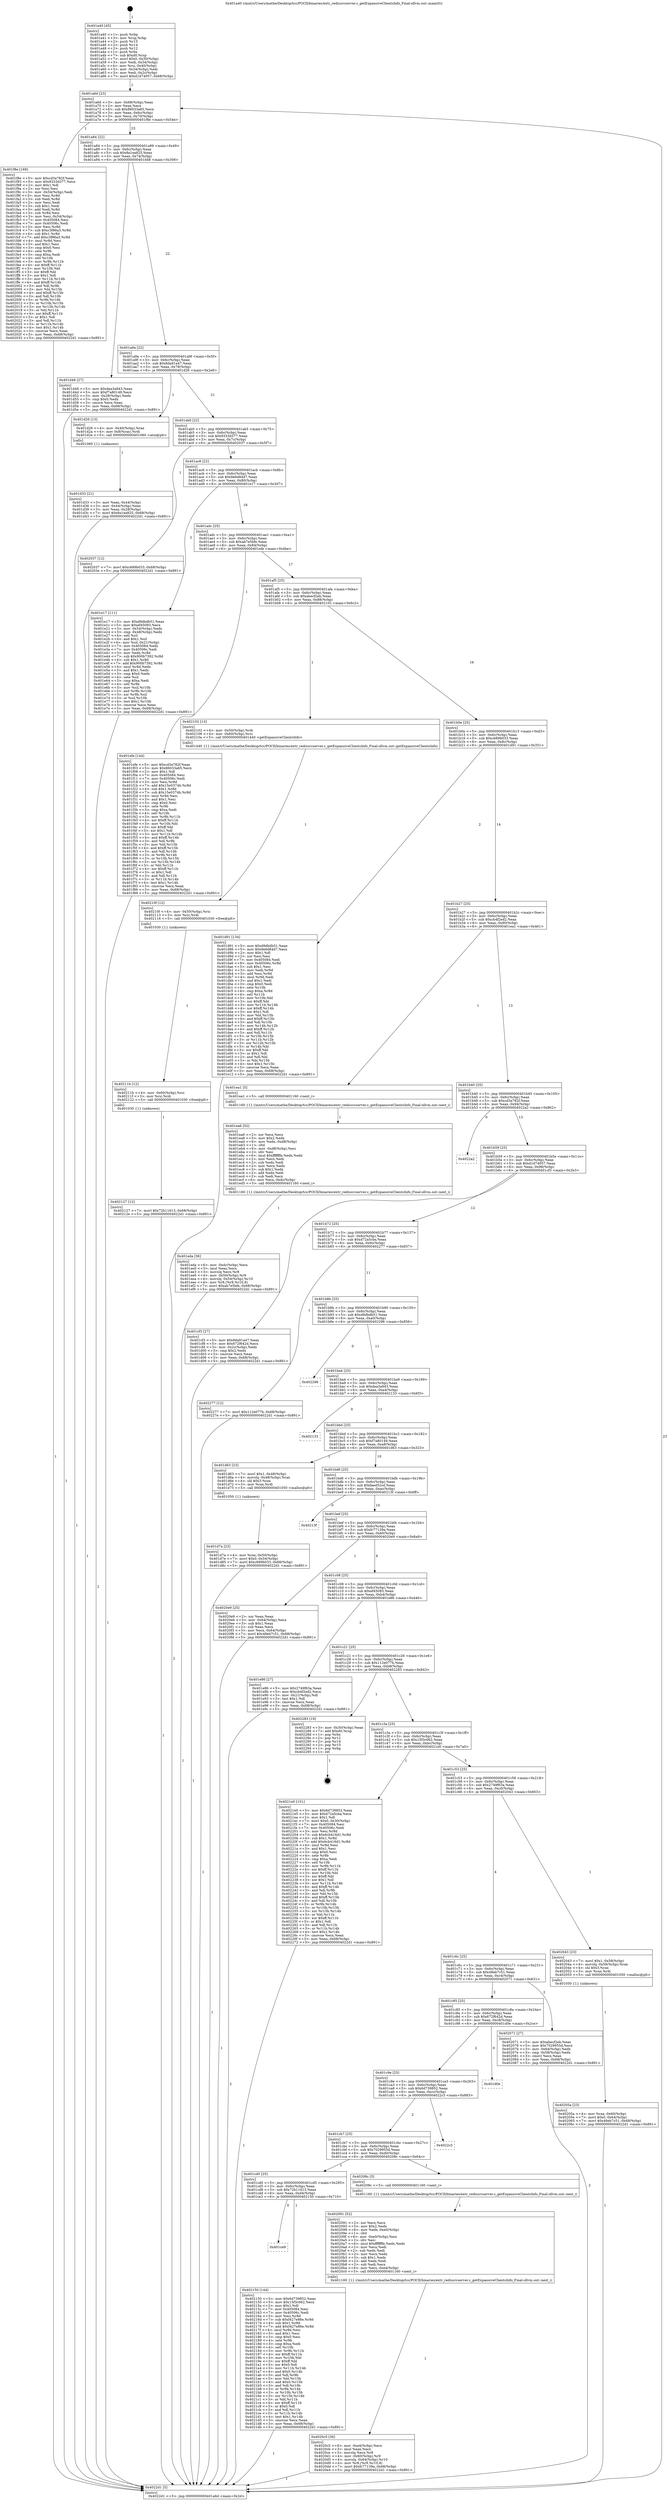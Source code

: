 digraph "0x401a40" {
  label = "0x401a40 (/mnt/c/Users/mathe/Desktop/tcc/POCII/binaries/extr_redissrcserver.c_getExpansiveClientsInfo_Final-ollvm.out::main(0))"
  labelloc = "t"
  node[shape=record]

  Entry [label="",width=0.3,height=0.3,shape=circle,fillcolor=black,style=filled]
  "0x401a6d" [label="{
     0x401a6d [23]\l
     | [instrs]\l
     &nbsp;&nbsp;0x401a6d \<+3\>: mov -0x68(%rbp),%eax\l
     &nbsp;&nbsp;0x401a70 \<+2\>: mov %eax,%ecx\l
     &nbsp;&nbsp;0x401a72 \<+6\>: sub $0x86033a65,%ecx\l
     &nbsp;&nbsp;0x401a78 \<+3\>: mov %eax,-0x6c(%rbp)\l
     &nbsp;&nbsp;0x401a7b \<+3\>: mov %ecx,-0x70(%rbp)\l
     &nbsp;&nbsp;0x401a7e \<+6\>: je 0000000000401f8e \<main+0x54e\>\l
  }"]
  "0x401f8e" [label="{
     0x401f8e [169]\l
     | [instrs]\l
     &nbsp;&nbsp;0x401f8e \<+5\>: mov $0xcd3a782f,%eax\l
     &nbsp;&nbsp;0x401f93 \<+5\>: mov $0x9333d377,%ecx\l
     &nbsp;&nbsp;0x401f98 \<+2\>: mov $0x1,%dl\l
     &nbsp;&nbsp;0x401f9a \<+2\>: xor %esi,%esi\l
     &nbsp;&nbsp;0x401f9c \<+3\>: mov -0x54(%rbp),%edi\l
     &nbsp;&nbsp;0x401f9f \<+3\>: mov %esi,%r8d\l
     &nbsp;&nbsp;0x401fa2 \<+3\>: sub %edi,%r8d\l
     &nbsp;&nbsp;0x401fa5 \<+2\>: mov %esi,%edi\l
     &nbsp;&nbsp;0x401fa7 \<+3\>: sub $0x1,%edi\l
     &nbsp;&nbsp;0x401faa \<+3\>: add %edi,%r8d\l
     &nbsp;&nbsp;0x401fad \<+3\>: sub %r8d,%esi\l
     &nbsp;&nbsp;0x401fb0 \<+3\>: mov %esi,-0x54(%rbp)\l
     &nbsp;&nbsp;0x401fb3 \<+7\>: mov 0x405084,%esi\l
     &nbsp;&nbsp;0x401fba \<+7\>: mov 0x40506c,%edi\l
     &nbsp;&nbsp;0x401fc1 \<+3\>: mov %esi,%r8d\l
     &nbsp;&nbsp;0x401fc4 \<+7\>: sub $0xc3f86a3,%r8d\l
     &nbsp;&nbsp;0x401fcb \<+4\>: sub $0x1,%r8d\l
     &nbsp;&nbsp;0x401fcf \<+7\>: add $0xc3f86a3,%r8d\l
     &nbsp;&nbsp;0x401fd6 \<+4\>: imul %r8d,%esi\l
     &nbsp;&nbsp;0x401fda \<+3\>: and $0x1,%esi\l
     &nbsp;&nbsp;0x401fdd \<+3\>: cmp $0x0,%esi\l
     &nbsp;&nbsp;0x401fe0 \<+4\>: sete %r9b\l
     &nbsp;&nbsp;0x401fe4 \<+3\>: cmp $0xa,%edi\l
     &nbsp;&nbsp;0x401fe7 \<+4\>: setl %r10b\l
     &nbsp;&nbsp;0x401feb \<+3\>: mov %r9b,%r11b\l
     &nbsp;&nbsp;0x401fee \<+4\>: xor $0xff,%r11b\l
     &nbsp;&nbsp;0x401ff2 \<+3\>: mov %r10b,%bl\l
     &nbsp;&nbsp;0x401ff5 \<+3\>: xor $0xff,%bl\l
     &nbsp;&nbsp;0x401ff8 \<+3\>: xor $0x1,%dl\l
     &nbsp;&nbsp;0x401ffb \<+3\>: mov %r11b,%r14b\l
     &nbsp;&nbsp;0x401ffe \<+4\>: and $0xff,%r14b\l
     &nbsp;&nbsp;0x402002 \<+3\>: and %dl,%r9b\l
     &nbsp;&nbsp;0x402005 \<+3\>: mov %bl,%r15b\l
     &nbsp;&nbsp;0x402008 \<+4\>: and $0xff,%r15b\l
     &nbsp;&nbsp;0x40200c \<+3\>: and %dl,%r10b\l
     &nbsp;&nbsp;0x40200f \<+3\>: or %r9b,%r14b\l
     &nbsp;&nbsp;0x402012 \<+3\>: or %r10b,%r15b\l
     &nbsp;&nbsp;0x402015 \<+3\>: xor %r15b,%r14b\l
     &nbsp;&nbsp;0x402018 \<+3\>: or %bl,%r11b\l
     &nbsp;&nbsp;0x40201b \<+4\>: xor $0xff,%r11b\l
     &nbsp;&nbsp;0x40201f \<+3\>: or $0x1,%dl\l
     &nbsp;&nbsp;0x402022 \<+3\>: and %dl,%r11b\l
     &nbsp;&nbsp;0x402025 \<+3\>: or %r11b,%r14b\l
     &nbsp;&nbsp;0x402028 \<+4\>: test $0x1,%r14b\l
     &nbsp;&nbsp;0x40202c \<+3\>: cmovne %ecx,%eax\l
     &nbsp;&nbsp;0x40202f \<+3\>: mov %eax,-0x68(%rbp)\l
     &nbsp;&nbsp;0x402032 \<+5\>: jmp 00000000004022d1 \<main+0x891\>\l
  }"]
  "0x401a84" [label="{
     0x401a84 [22]\l
     | [instrs]\l
     &nbsp;&nbsp;0x401a84 \<+5\>: jmp 0000000000401a89 \<main+0x49\>\l
     &nbsp;&nbsp;0x401a89 \<+3\>: mov -0x6c(%rbp),%eax\l
     &nbsp;&nbsp;0x401a8c \<+5\>: sub $0x8a1ea825,%eax\l
     &nbsp;&nbsp;0x401a91 \<+3\>: mov %eax,-0x74(%rbp)\l
     &nbsp;&nbsp;0x401a94 \<+6\>: je 0000000000401d48 \<main+0x308\>\l
  }"]
  Exit [label="",width=0.3,height=0.3,shape=circle,fillcolor=black,style=filled,peripheries=2]
  "0x401d48" [label="{
     0x401d48 [27]\l
     | [instrs]\l
     &nbsp;&nbsp;0x401d48 \<+5\>: mov $0xdea3a943,%eax\l
     &nbsp;&nbsp;0x401d4d \<+5\>: mov $0xf7a80149,%ecx\l
     &nbsp;&nbsp;0x401d52 \<+3\>: mov -0x28(%rbp),%edx\l
     &nbsp;&nbsp;0x401d55 \<+3\>: cmp $0x0,%edx\l
     &nbsp;&nbsp;0x401d58 \<+3\>: cmove %ecx,%eax\l
     &nbsp;&nbsp;0x401d5b \<+3\>: mov %eax,-0x68(%rbp)\l
     &nbsp;&nbsp;0x401d5e \<+5\>: jmp 00000000004022d1 \<main+0x891\>\l
  }"]
  "0x401a9a" [label="{
     0x401a9a [22]\l
     | [instrs]\l
     &nbsp;&nbsp;0x401a9a \<+5\>: jmp 0000000000401a9f \<main+0x5f\>\l
     &nbsp;&nbsp;0x401a9f \<+3\>: mov -0x6c(%rbp),%eax\l
     &nbsp;&nbsp;0x401aa2 \<+5\>: sub $0x8da91a47,%eax\l
     &nbsp;&nbsp;0x401aa7 \<+3\>: mov %eax,-0x78(%rbp)\l
     &nbsp;&nbsp;0x401aaa \<+6\>: je 0000000000401d26 \<main+0x2e6\>\l
  }"]
  "0x401ce9" [label="{
     0x401ce9\l
  }", style=dashed]
  "0x401d26" [label="{
     0x401d26 [13]\l
     | [instrs]\l
     &nbsp;&nbsp;0x401d26 \<+4\>: mov -0x40(%rbp),%rax\l
     &nbsp;&nbsp;0x401d2a \<+4\>: mov 0x8(%rax),%rdi\l
     &nbsp;&nbsp;0x401d2e \<+5\>: call 0000000000401060 \<atoi@plt\>\l
     | [calls]\l
     &nbsp;&nbsp;0x401060 \{1\} (unknown)\l
  }"]
  "0x401ab0" [label="{
     0x401ab0 [22]\l
     | [instrs]\l
     &nbsp;&nbsp;0x401ab0 \<+5\>: jmp 0000000000401ab5 \<main+0x75\>\l
     &nbsp;&nbsp;0x401ab5 \<+3\>: mov -0x6c(%rbp),%eax\l
     &nbsp;&nbsp;0x401ab8 \<+5\>: sub $0x9333d377,%eax\l
     &nbsp;&nbsp;0x401abd \<+3\>: mov %eax,-0x7c(%rbp)\l
     &nbsp;&nbsp;0x401ac0 \<+6\>: je 0000000000402037 \<main+0x5f7\>\l
  }"]
  "0x402150" [label="{
     0x402150 [144]\l
     | [instrs]\l
     &nbsp;&nbsp;0x402150 \<+5\>: mov $0x6d739852,%eax\l
     &nbsp;&nbsp;0x402155 \<+5\>: mov $0x15f3c062,%ecx\l
     &nbsp;&nbsp;0x40215a \<+2\>: mov $0x1,%dl\l
     &nbsp;&nbsp;0x40215c \<+7\>: mov 0x405084,%esi\l
     &nbsp;&nbsp;0x402163 \<+7\>: mov 0x40506c,%edi\l
     &nbsp;&nbsp;0x40216a \<+3\>: mov %esi,%r8d\l
     &nbsp;&nbsp;0x40216d \<+7\>: sub $0xf427e86e,%r8d\l
     &nbsp;&nbsp;0x402174 \<+4\>: sub $0x1,%r8d\l
     &nbsp;&nbsp;0x402178 \<+7\>: add $0xf427e86e,%r8d\l
     &nbsp;&nbsp;0x40217f \<+4\>: imul %r8d,%esi\l
     &nbsp;&nbsp;0x402183 \<+3\>: and $0x1,%esi\l
     &nbsp;&nbsp;0x402186 \<+3\>: cmp $0x0,%esi\l
     &nbsp;&nbsp;0x402189 \<+4\>: sete %r9b\l
     &nbsp;&nbsp;0x40218d \<+3\>: cmp $0xa,%edi\l
     &nbsp;&nbsp;0x402190 \<+4\>: setl %r10b\l
     &nbsp;&nbsp;0x402194 \<+3\>: mov %r9b,%r11b\l
     &nbsp;&nbsp;0x402197 \<+4\>: xor $0xff,%r11b\l
     &nbsp;&nbsp;0x40219b \<+3\>: mov %r10b,%bl\l
     &nbsp;&nbsp;0x40219e \<+3\>: xor $0xff,%bl\l
     &nbsp;&nbsp;0x4021a1 \<+3\>: xor $0x0,%dl\l
     &nbsp;&nbsp;0x4021a4 \<+3\>: mov %r11b,%r14b\l
     &nbsp;&nbsp;0x4021a7 \<+4\>: and $0x0,%r14b\l
     &nbsp;&nbsp;0x4021ab \<+3\>: and %dl,%r9b\l
     &nbsp;&nbsp;0x4021ae \<+3\>: mov %bl,%r15b\l
     &nbsp;&nbsp;0x4021b1 \<+4\>: and $0x0,%r15b\l
     &nbsp;&nbsp;0x4021b5 \<+3\>: and %dl,%r10b\l
     &nbsp;&nbsp;0x4021b8 \<+3\>: or %r9b,%r14b\l
     &nbsp;&nbsp;0x4021bb \<+3\>: or %r10b,%r15b\l
     &nbsp;&nbsp;0x4021be \<+3\>: xor %r15b,%r14b\l
     &nbsp;&nbsp;0x4021c1 \<+3\>: or %bl,%r11b\l
     &nbsp;&nbsp;0x4021c4 \<+4\>: xor $0xff,%r11b\l
     &nbsp;&nbsp;0x4021c8 \<+3\>: or $0x0,%dl\l
     &nbsp;&nbsp;0x4021cb \<+3\>: and %dl,%r11b\l
     &nbsp;&nbsp;0x4021ce \<+3\>: or %r11b,%r14b\l
     &nbsp;&nbsp;0x4021d1 \<+4\>: test $0x1,%r14b\l
     &nbsp;&nbsp;0x4021d5 \<+3\>: cmovne %ecx,%eax\l
     &nbsp;&nbsp;0x4021d8 \<+3\>: mov %eax,-0x68(%rbp)\l
     &nbsp;&nbsp;0x4021db \<+5\>: jmp 00000000004022d1 \<main+0x891\>\l
  }"]
  "0x402037" [label="{
     0x402037 [12]\l
     | [instrs]\l
     &nbsp;&nbsp;0x402037 \<+7\>: movl $0xc689b033,-0x68(%rbp)\l
     &nbsp;&nbsp;0x40203e \<+5\>: jmp 00000000004022d1 \<main+0x891\>\l
  }"]
  "0x401ac6" [label="{
     0x401ac6 [22]\l
     | [instrs]\l
     &nbsp;&nbsp;0x401ac6 \<+5\>: jmp 0000000000401acb \<main+0x8b\>\l
     &nbsp;&nbsp;0x401acb \<+3\>: mov -0x6c(%rbp),%eax\l
     &nbsp;&nbsp;0x401ace \<+5\>: sub $0x9e6d84d7,%eax\l
     &nbsp;&nbsp;0x401ad3 \<+3\>: mov %eax,-0x80(%rbp)\l
     &nbsp;&nbsp;0x401ad6 \<+6\>: je 0000000000401e17 \<main+0x3d7\>\l
  }"]
  "0x402127" [label="{
     0x402127 [12]\l
     | [instrs]\l
     &nbsp;&nbsp;0x402127 \<+7\>: movl $0x72b11613,-0x68(%rbp)\l
     &nbsp;&nbsp;0x40212e \<+5\>: jmp 00000000004022d1 \<main+0x891\>\l
  }"]
  "0x401e17" [label="{
     0x401e17 [111]\l
     | [instrs]\l
     &nbsp;&nbsp;0x401e17 \<+5\>: mov $0xd9dbdb51,%eax\l
     &nbsp;&nbsp;0x401e1c \<+5\>: mov $0xef45093,%ecx\l
     &nbsp;&nbsp;0x401e21 \<+3\>: mov -0x54(%rbp),%edx\l
     &nbsp;&nbsp;0x401e24 \<+3\>: cmp -0x48(%rbp),%edx\l
     &nbsp;&nbsp;0x401e27 \<+4\>: setl %sil\l
     &nbsp;&nbsp;0x401e2b \<+4\>: and $0x1,%sil\l
     &nbsp;&nbsp;0x401e2f \<+4\>: mov %sil,-0x21(%rbp)\l
     &nbsp;&nbsp;0x401e33 \<+7\>: mov 0x405084,%edx\l
     &nbsp;&nbsp;0x401e3a \<+7\>: mov 0x40506c,%edi\l
     &nbsp;&nbsp;0x401e41 \<+3\>: mov %edx,%r8d\l
     &nbsp;&nbsp;0x401e44 \<+7\>: sub $0x900b7392,%r8d\l
     &nbsp;&nbsp;0x401e4b \<+4\>: sub $0x1,%r8d\l
     &nbsp;&nbsp;0x401e4f \<+7\>: add $0x900b7392,%r8d\l
     &nbsp;&nbsp;0x401e56 \<+4\>: imul %r8d,%edx\l
     &nbsp;&nbsp;0x401e5a \<+3\>: and $0x1,%edx\l
     &nbsp;&nbsp;0x401e5d \<+3\>: cmp $0x0,%edx\l
     &nbsp;&nbsp;0x401e60 \<+4\>: sete %sil\l
     &nbsp;&nbsp;0x401e64 \<+3\>: cmp $0xa,%edi\l
     &nbsp;&nbsp;0x401e67 \<+4\>: setl %r9b\l
     &nbsp;&nbsp;0x401e6b \<+3\>: mov %sil,%r10b\l
     &nbsp;&nbsp;0x401e6e \<+3\>: and %r9b,%r10b\l
     &nbsp;&nbsp;0x401e71 \<+3\>: xor %r9b,%sil\l
     &nbsp;&nbsp;0x401e74 \<+3\>: or %sil,%r10b\l
     &nbsp;&nbsp;0x401e77 \<+4\>: test $0x1,%r10b\l
     &nbsp;&nbsp;0x401e7b \<+3\>: cmovne %ecx,%eax\l
     &nbsp;&nbsp;0x401e7e \<+3\>: mov %eax,-0x68(%rbp)\l
     &nbsp;&nbsp;0x401e81 \<+5\>: jmp 00000000004022d1 \<main+0x891\>\l
  }"]
  "0x401adc" [label="{
     0x401adc [25]\l
     | [instrs]\l
     &nbsp;&nbsp;0x401adc \<+5\>: jmp 0000000000401ae1 \<main+0xa1\>\l
     &nbsp;&nbsp;0x401ae1 \<+3\>: mov -0x6c(%rbp),%eax\l
     &nbsp;&nbsp;0x401ae4 \<+5\>: sub $0xab7e5bfe,%eax\l
     &nbsp;&nbsp;0x401ae9 \<+6\>: mov %eax,-0x84(%rbp)\l
     &nbsp;&nbsp;0x401aef \<+6\>: je 0000000000401efe \<main+0x4be\>\l
  }"]
  "0x40211b" [label="{
     0x40211b [12]\l
     | [instrs]\l
     &nbsp;&nbsp;0x40211b \<+4\>: mov -0x60(%rbp),%rsi\l
     &nbsp;&nbsp;0x40211f \<+3\>: mov %rsi,%rdi\l
     &nbsp;&nbsp;0x402122 \<+5\>: call 0000000000401030 \<free@plt\>\l
     | [calls]\l
     &nbsp;&nbsp;0x401030 \{1\} (unknown)\l
  }"]
  "0x401efe" [label="{
     0x401efe [144]\l
     | [instrs]\l
     &nbsp;&nbsp;0x401efe \<+5\>: mov $0xcd3a782f,%eax\l
     &nbsp;&nbsp;0x401f03 \<+5\>: mov $0x86033a65,%ecx\l
     &nbsp;&nbsp;0x401f08 \<+2\>: mov $0x1,%dl\l
     &nbsp;&nbsp;0x401f0a \<+7\>: mov 0x405084,%esi\l
     &nbsp;&nbsp;0x401f11 \<+7\>: mov 0x40506c,%edi\l
     &nbsp;&nbsp;0x401f18 \<+3\>: mov %esi,%r8d\l
     &nbsp;&nbsp;0x401f1b \<+7\>: add $0x15e0374b,%r8d\l
     &nbsp;&nbsp;0x401f22 \<+4\>: sub $0x1,%r8d\l
     &nbsp;&nbsp;0x401f26 \<+7\>: sub $0x15e0374b,%r8d\l
     &nbsp;&nbsp;0x401f2d \<+4\>: imul %r8d,%esi\l
     &nbsp;&nbsp;0x401f31 \<+3\>: and $0x1,%esi\l
     &nbsp;&nbsp;0x401f34 \<+3\>: cmp $0x0,%esi\l
     &nbsp;&nbsp;0x401f37 \<+4\>: sete %r9b\l
     &nbsp;&nbsp;0x401f3b \<+3\>: cmp $0xa,%edi\l
     &nbsp;&nbsp;0x401f3e \<+4\>: setl %r10b\l
     &nbsp;&nbsp;0x401f42 \<+3\>: mov %r9b,%r11b\l
     &nbsp;&nbsp;0x401f45 \<+4\>: xor $0xff,%r11b\l
     &nbsp;&nbsp;0x401f49 \<+3\>: mov %r10b,%bl\l
     &nbsp;&nbsp;0x401f4c \<+3\>: xor $0xff,%bl\l
     &nbsp;&nbsp;0x401f4f \<+3\>: xor $0x1,%dl\l
     &nbsp;&nbsp;0x401f52 \<+3\>: mov %r11b,%r14b\l
     &nbsp;&nbsp;0x401f55 \<+4\>: and $0xff,%r14b\l
     &nbsp;&nbsp;0x401f59 \<+3\>: and %dl,%r9b\l
     &nbsp;&nbsp;0x401f5c \<+3\>: mov %bl,%r15b\l
     &nbsp;&nbsp;0x401f5f \<+4\>: and $0xff,%r15b\l
     &nbsp;&nbsp;0x401f63 \<+3\>: and %dl,%r10b\l
     &nbsp;&nbsp;0x401f66 \<+3\>: or %r9b,%r14b\l
     &nbsp;&nbsp;0x401f69 \<+3\>: or %r10b,%r15b\l
     &nbsp;&nbsp;0x401f6c \<+3\>: xor %r15b,%r14b\l
     &nbsp;&nbsp;0x401f6f \<+3\>: or %bl,%r11b\l
     &nbsp;&nbsp;0x401f72 \<+4\>: xor $0xff,%r11b\l
     &nbsp;&nbsp;0x401f76 \<+3\>: or $0x1,%dl\l
     &nbsp;&nbsp;0x401f79 \<+3\>: and %dl,%r11b\l
     &nbsp;&nbsp;0x401f7c \<+3\>: or %r11b,%r14b\l
     &nbsp;&nbsp;0x401f7f \<+4\>: test $0x1,%r14b\l
     &nbsp;&nbsp;0x401f83 \<+3\>: cmovne %ecx,%eax\l
     &nbsp;&nbsp;0x401f86 \<+3\>: mov %eax,-0x68(%rbp)\l
     &nbsp;&nbsp;0x401f89 \<+5\>: jmp 00000000004022d1 \<main+0x891\>\l
  }"]
  "0x401af5" [label="{
     0x401af5 [25]\l
     | [instrs]\l
     &nbsp;&nbsp;0x401af5 \<+5\>: jmp 0000000000401afa \<main+0xba\>\l
     &nbsp;&nbsp;0x401afa \<+3\>: mov -0x6c(%rbp),%eax\l
     &nbsp;&nbsp;0x401afd \<+5\>: sub $0xabecf2eb,%eax\l
     &nbsp;&nbsp;0x401b02 \<+6\>: mov %eax,-0x88(%rbp)\l
     &nbsp;&nbsp;0x401b08 \<+6\>: je 0000000000402102 \<main+0x6c2\>\l
  }"]
  "0x40210f" [label="{
     0x40210f [12]\l
     | [instrs]\l
     &nbsp;&nbsp;0x40210f \<+4\>: mov -0x50(%rbp),%rsi\l
     &nbsp;&nbsp;0x402113 \<+3\>: mov %rsi,%rdi\l
     &nbsp;&nbsp;0x402116 \<+5\>: call 0000000000401030 \<free@plt\>\l
     | [calls]\l
     &nbsp;&nbsp;0x401030 \{1\} (unknown)\l
  }"]
  "0x402102" [label="{
     0x402102 [13]\l
     | [instrs]\l
     &nbsp;&nbsp;0x402102 \<+4\>: mov -0x50(%rbp),%rdi\l
     &nbsp;&nbsp;0x402106 \<+4\>: mov -0x60(%rbp),%rsi\l
     &nbsp;&nbsp;0x40210a \<+5\>: call 0000000000401440 \<getExpansiveClientsInfo\>\l
     | [calls]\l
     &nbsp;&nbsp;0x401440 \{1\} (/mnt/c/Users/mathe/Desktop/tcc/POCII/binaries/extr_redissrcserver.c_getExpansiveClientsInfo_Final-ollvm.out::getExpansiveClientsInfo)\l
  }"]
  "0x401b0e" [label="{
     0x401b0e [25]\l
     | [instrs]\l
     &nbsp;&nbsp;0x401b0e \<+5\>: jmp 0000000000401b13 \<main+0xd3\>\l
     &nbsp;&nbsp;0x401b13 \<+3\>: mov -0x6c(%rbp),%eax\l
     &nbsp;&nbsp;0x401b16 \<+5\>: sub $0xc689b033,%eax\l
     &nbsp;&nbsp;0x401b1b \<+6\>: mov %eax,-0x8c(%rbp)\l
     &nbsp;&nbsp;0x401b21 \<+6\>: je 0000000000401d91 \<main+0x351\>\l
  }"]
  "0x4020c5" [label="{
     0x4020c5 [36]\l
     | [instrs]\l
     &nbsp;&nbsp;0x4020c5 \<+6\>: mov -0xe4(%rbp),%ecx\l
     &nbsp;&nbsp;0x4020cb \<+3\>: imul %eax,%ecx\l
     &nbsp;&nbsp;0x4020ce \<+3\>: movslq %ecx,%r8\l
     &nbsp;&nbsp;0x4020d1 \<+4\>: mov -0x60(%rbp),%r9\l
     &nbsp;&nbsp;0x4020d5 \<+4\>: movslq -0x64(%rbp),%r10\l
     &nbsp;&nbsp;0x4020d9 \<+4\>: mov %r8,(%r9,%r10,8)\l
     &nbsp;&nbsp;0x4020dd \<+7\>: movl $0xfc77139a,-0x68(%rbp)\l
     &nbsp;&nbsp;0x4020e4 \<+5\>: jmp 00000000004022d1 \<main+0x891\>\l
  }"]
  "0x401d91" [label="{
     0x401d91 [134]\l
     | [instrs]\l
     &nbsp;&nbsp;0x401d91 \<+5\>: mov $0xd9dbdb51,%eax\l
     &nbsp;&nbsp;0x401d96 \<+5\>: mov $0x9e6d84d7,%ecx\l
     &nbsp;&nbsp;0x401d9b \<+2\>: mov $0x1,%dl\l
     &nbsp;&nbsp;0x401d9d \<+2\>: xor %esi,%esi\l
     &nbsp;&nbsp;0x401d9f \<+7\>: mov 0x405084,%edi\l
     &nbsp;&nbsp;0x401da6 \<+8\>: mov 0x40506c,%r8d\l
     &nbsp;&nbsp;0x401dae \<+3\>: sub $0x1,%esi\l
     &nbsp;&nbsp;0x401db1 \<+3\>: mov %edi,%r9d\l
     &nbsp;&nbsp;0x401db4 \<+3\>: add %esi,%r9d\l
     &nbsp;&nbsp;0x401db7 \<+4\>: imul %r9d,%edi\l
     &nbsp;&nbsp;0x401dbb \<+3\>: and $0x1,%edi\l
     &nbsp;&nbsp;0x401dbe \<+3\>: cmp $0x0,%edi\l
     &nbsp;&nbsp;0x401dc1 \<+4\>: sete %r10b\l
     &nbsp;&nbsp;0x401dc5 \<+4\>: cmp $0xa,%r8d\l
     &nbsp;&nbsp;0x401dc9 \<+4\>: setl %r11b\l
     &nbsp;&nbsp;0x401dcd \<+3\>: mov %r10b,%bl\l
     &nbsp;&nbsp;0x401dd0 \<+3\>: xor $0xff,%bl\l
     &nbsp;&nbsp;0x401dd3 \<+3\>: mov %r11b,%r14b\l
     &nbsp;&nbsp;0x401dd6 \<+4\>: xor $0xff,%r14b\l
     &nbsp;&nbsp;0x401dda \<+3\>: xor $0x1,%dl\l
     &nbsp;&nbsp;0x401ddd \<+3\>: mov %bl,%r15b\l
     &nbsp;&nbsp;0x401de0 \<+4\>: and $0xff,%r15b\l
     &nbsp;&nbsp;0x401de4 \<+3\>: and %dl,%r10b\l
     &nbsp;&nbsp;0x401de7 \<+3\>: mov %r14b,%r12b\l
     &nbsp;&nbsp;0x401dea \<+4\>: and $0xff,%r12b\l
     &nbsp;&nbsp;0x401dee \<+3\>: and %dl,%r11b\l
     &nbsp;&nbsp;0x401df1 \<+3\>: or %r10b,%r15b\l
     &nbsp;&nbsp;0x401df4 \<+3\>: or %r11b,%r12b\l
     &nbsp;&nbsp;0x401df7 \<+3\>: xor %r12b,%r15b\l
     &nbsp;&nbsp;0x401dfa \<+3\>: or %r14b,%bl\l
     &nbsp;&nbsp;0x401dfd \<+3\>: xor $0xff,%bl\l
     &nbsp;&nbsp;0x401e00 \<+3\>: or $0x1,%dl\l
     &nbsp;&nbsp;0x401e03 \<+2\>: and %dl,%bl\l
     &nbsp;&nbsp;0x401e05 \<+3\>: or %bl,%r15b\l
     &nbsp;&nbsp;0x401e08 \<+4\>: test $0x1,%r15b\l
     &nbsp;&nbsp;0x401e0c \<+3\>: cmovne %ecx,%eax\l
     &nbsp;&nbsp;0x401e0f \<+3\>: mov %eax,-0x68(%rbp)\l
     &nbsp;&nbsp;0x401e12 \<+5\>: jmp 00000000004022d1 \<main+0x891\>\l
  }"]
  "0x401b27" [label="{
     0x401b27 [25]\l
     | [instrs]\l
     &nbsp;&nbsp;0x401b27 \<+5\>: jmp 0000000000401b2c \<main+0xec\>\l
     &nbsp;&nbsp;0x401b2c \<+3\>: mov -0x6c(%rbp),%eax\l
     &nbsp;&nbsp;0x401b2f \<+5\>: sub $0xcb4f2ed2,%eax\l
     &nbsp;&nbsp;0x401b34 \<+6\>: mov %eax,-0x90(%rbp)\l
     &nbsp;&nbsp;0x401b3a \<+6\>: je 0000000000401ea1 \<main+0x461\>\l
  }"]
  "0x402091" [label="{
     0x402091 [52]\l
     | [instrs]\l
     &nbsp;&nbsp;0x402091 \<+2\>: xor %ecx,%ecx\l
     &nbsp;&nbsp;0x402093 \<+5\>: mov $0x2,%edx\l
     &nbsp;&nbsp;0x402098 \<+6\>: mov %edx,-0xe0(%rbp)\l
     &nbsp;&nbsp;0x40209e \<+1\>: cltd\l
     &nbsp;&nbsp;0x40209f \<+6\>: mov -0xe0(%rbp),%esi\l
     &nbsp;&nbsp;0x4020a5 \<+2\>: idiv %esi\l
     &nbsp;&nbsp;0x4020a7 \<+6\>: imul $0xfffffffe,%edx,%edx\l
     &nbsp;&nbsp;0x4020ad \<+2\>: mov %ecx,%edi\l
     &nbsp;&nbsp;0x4020af \<+2\>: sub %edx,%edi\l
     &nbsp;&nbsp;0x4020b1 \<+2\>: mov %ecx,%edx\l
     &nbsp;&nbsp;0x4020b3 \<+3\>: sub $0x1,%edx\l
     &nbsp;&nbsp;0x4020b6 \<+2\>: add %edx,%edi\l
     &nbsp;&nbsp;0x4020b8 \<+2\>: sub %edi,%ecx\l
     &nbsp;&nbsp;0x4020ba \<+6\>: mov %ecx,-0xe4(%rbp)\l
     &nbsp;&nbsp;0x4020c0 \<+5\>: call 0000000000401160 \<next_i\>\l
     | [calls]\l
     &nbsp;&nbsp;0x401160 \{1\} (/mnt/c/Users/mathe/Desktop/tcc/POCII/binaries/extr_redissrcserver.c_getExpansiveClientsInfo_Final-ollvm.out::next_i)\l
  }"]
  "0x401ea1" [label="{
     0x401ea1 [5]\l
     | [instrs]\l
     &nbsp;&nbsp;0x401ea1 \<+5\>: call 0000000000401160 \<next_i\>\l
     | [calls]\l
     &nbsp;&nbsp;0x401160 \{1\} (/mnt/c/Users/mathe/Desktop/tcc/POCII/binaries/extr_redissrcserver.c_getExpansiveClientsInfo_Final-ollvm.out::next_i)\l
  }"]
  "0x401b40" [label="{
     0x401b40 [25]\l
     | [instrs]\l
     &nbsp;&nbsp;0x401b40 \<+5\>: jmp 0000000000401b45 \<main+0x105\>\l
     &nbsp;&nbsp;0x401b45 \<+3\>: mov -0x6c(%rbp),%eax\l
     &nbsp;&nbsp;0x401b48 \<+5\>: sub $0xcd3a782f,%eax\l
     &nbsp;&nbsp;0x401b4d \<+6\>: mov %eax,-0x94(%rbp)\l
     &nbsp;&nbsp;0x401b53 \<+6\>: je 00000000004022a2 \<main+0x862\>\l
  }"]
  "0x401cd0" [label="{
     0x401cd0 [25]\l
     | [instrs]\l
     &nbsp;&nbsp;0x401cd0 \<+5\>: jmp 0000000000401cd5 \<main+0x295\>\l
     &nbsp;&nbsp;0x401cd5 \<+3\>: mov -0x6c(%rbp),%eax\l
     &nbsp;&nbsp;0x401cd8 \<+5\>: sub $0x72b11613,%eax\l
     &nbsp;&nbsp;0x401cdd \<+6\>: mov %eax,-0xd4(%rbp)\l
     &nbsp;&nbsp;0x401ce3 \<+6\>: je 0000000000402150 \<main+0x710\>\l
  }"]
  "0x4022a2" [label="{
     0x4022a2\l
  }", style=dashed]
  "0x401b59" [label="{
     0x401b59 [25]\l
     | [instrs]\l
     &nbsp;&nbsp;0x401b59 \<+5\>: jmp 0000000000401b5e \<main+0x11e\>\l
     &nbsp;&nbsp;0x401b5e \<+3\>: mov -0x6c(%rbp),%eax\l
     &nbsp;&nbsp;0x401b61 \<+5\>: sub $0xd1d74057,%eax\l
     &nbsp;&nbsp;0x401b66 \<+6\>: mov %eax,-0x98(%rbp)\l
     &nbsp;&nbsp;0x401b6c \<+6\>: je 0000000000401cf3 \<main+0x2b3\>\l
  }"]
  "0x40208c" [label="{
     0x40208c [5]\l
     | [instrs]\l
     &nbsp;&nbsp;0x40208c \<+5\>: call 0000000000401160 \<next_i\>\l
     | [calls]\l
     &nbsp;&nbsp;0x401160 \{1\} (/mnt/c/Users/mathe/Desktop/tcc/POCII/binaries/extr_redissrcserver.c_getExpansiveClientsInfo_Final-ollvm.out::next_i)\l
  }"]
  "0x401cf3" [label="{
     0x401cf3 [27]\l
     | [instrs]\l
     &nbsp;&nbsp;0x401cf3 \<+5\>: mov $0x8da91a47,%eax\l
     &nbsp;&nbsp;0x401cf8 \<+5\>: mov $0x672f642d,%ecx\l
     &nbsp;&nbsp;0x401cfd \<+3\>: mov -0x2c(%rbp),%edx\l
     &nbsp;&nbsp;0x401d00 \<+3\>: cmp $0x2,%edx\l
     &nbsp;&nbsp;0x401d03 \<+3\>: cmovne %ecx,%eax\l
     &nbsp;&nbsp;0x401d06 \<+3\>: mov %eax,-0x68(%rbp)\l
     &nbsp;&nbsp;0x401d09 \<+5\>: jmp 00000000004022d1 \<main+0x891\>\l
  }"]
  "0x401b72" [label="{
     0x401b72 [25]\l
     | [instrs]\l
     &nbsp;&nbsp;0x401b72 \<+5\>: jmp 0000000000401b77 \<main+0x137\>\l
     &nbsp;&nbsp;0x401b77 \<+3\>: mov -0x6c(%rbp),%eax\l
     &nbsp;&nbsp;0x401b7a \<+5\>: sub $0xd72a5cba,%eax\l
     &nbsp;&nbsp;0x401b7f \<+6\>: mov %eax,-0x9c(%rbp)\l
     &nbsp;&nbsp;0x401b85 \<+6\>: je 0000000000402277 \<main+0x837\>\l
  }"]
  "0x4022d1" [label="{
     0x4022d1 [5]\l
     | [instrs]\l
     &nbsp;&nbsp;0x4022d1 \<+5\>: jmp 0000000000401a6d \<main+0x2d\>\l
  }"]
  "0x401a40" [label="{
     0x401a40 [45]\l
     | [instrs]\l
     &nbsp;&nbsp;0x401a40 \<+1\>: push %rbp\l
     &nbsp;&nbsp;0x401a41 \<+3\>: mov %rsp,%rbp\l
     &nbsp;&nbsp;0x401a44 \<+2\>: push %r15\l
     &nbsp;&nbsp;0x401a46 \<+2\>: push %r14\l
     &nbsp;&nbsp;0x401a48 \<+2\>: push %r12\l
     &nbsp;&nbsp;0x401a4a \<+1\>: push %rbx\l
     &nbsp;&nbsp;0x401a4b \<+7\>: sub $0xd0,%rsp\l
     &nbsp;&nbsp;0x401a52 \<+7\>: movl $0x0,-0x30(%rbp)\l
     &nbsp;&nbsp;0x401a59 \<+3\>: mov %edi,-0x34(%rbp)\l
     &nbsp;&nbsp;0x401a5c \<+4\>: mov %rsi,-0x40(%rbp)\l
     &nbsp;&nbsp;0x401a60 \<+3\>: mov -0x34(%rbp),%edi\l
     &nbsp;&nbsp;0x401a63 \<+3\>: mov %edi,-0x2c(%rbp)\l
     &nbsp;&nbsp;0x401a66 \<+7\>: movl $0xd1d74057,-0x68(%rbp)\l
  }"]
  "0x401d33" [label="{
     0x401d33 [21]\l
     | [instrs]\l
     &nbsp;&nbsp;0x401d33 \<+3\>: mov %eax,-0x44(%rbp)\l
     &nbsp;&nbsp;0x401d36 \<+3\>: mov -0x44(%rbp),%eax\l
     &nbsp;&nbsp;0x401d39 \<+3\>: mov %eax,-0x28(%rbp)\l
     &nbsp;&nbsp;0x401d3c \<+7\>: movl $0x8a1ea825,-0x68(%rbp)\l
     &nbsp;&nbsp;0x401d43 \<+5\>: jmp 00000000004022d1 \<main+0x891\>\l
  }"]
  "0x401cb7" [label="{
     0x401cb7 [25]\l
     | [instrs]\l
     &nbsp;&nbsp;0x401cb7 \<+5\>: jmp 0000000000401cbc \<main+0x27c\>\l
     &nbsp;&nbsp;0x401cbc \<+3\>: mov -0x6c(%rbp),%eax\l
     &nbsp;&nbsp;0x401cbf \<+5\>: sub $0x7029955d,%eax\l
     &nbsp;&nbsp;0x401cc4 \<+6\>: mov %eax,-0xd0(%rbp)\l
     &nbsp;&nbsp;0x401cca \<+6\>: je 000000000040208c \<main+0x64c\>\l
  }"]
  "0x402277" [label="{
     0x402277 [12]\l
     | [instrs]\l
     &nbsp;&nbsp;0x402277 \<+7\>: movl $0x112e077b,-0x68(%rbp)\l
     &nbsp;&nbsp;0x40227e \<+5\>: jmp 00000000004022d1 \<main+0x891\>\l
  }"]
  "0x401b8b" [label="{
     0x401b8b [25]\l
     | [instrs]\l
     &nbsp;&nbsp;0x401b8b \<+5\>: jmp 0000000000401b90 \<main+0x150\>\l
     &nbsp;&nbsp;0x401b90 \<+3\>: mov -0x6c(%rbp),%eax\l
     &nbsp;&nbsp;0x401b93 \<+5\>: sub $0xd9dbdb51,%eax\l
     &nbsp;&nbsp;0x401b98 \<+6\>: mov %eax,-0xa0(%rbp)\l
     &nbsp;&nbsp;0x401b9e \<+6\>: je 0000000000402296 \<main+0x856\>\l
  }"]
  "0x4022c3" [label="{
     0x4022c3\l
  }", style=dashed]
  "0x402296" [label="{
     0x402296\l
  }", style=dashed]
  "0x401ba4" [label="{
     0x401ba4 [25]\l
     | [instrs]\l
     &nbsp;&nbsp;0x401ba4 \<+5\>: jmp 0000000000401ba9 \<main+0x169\>\l
     &nbsp;&nbsp;0x401ba9 \<+3\>: mov -0x6c(%rbp),%eax\l
     &nbsp;&nbsp;0x401bac \<+5\>: sub $0xdea3a943,%eax\l
     &nbsp;&nbsp;0x401bb1 \<+6\>: mov %eax,-0xa4(%rbp)\l
     &nbsp;&nbsp;0x401bb7 \<+6\>: je 0000000000402133 \<main+0x6f3\>\l
  }"]
  "0x401c9e" [label="{
     0x401c9e [25]\l
     | [instrs]\l
     &nbsp;&nbsp;0x401c9e \<+5\>: jmp 0000000000401ca3 \<main+0x263\>\l
     &nbsp;&nbsp;0x401ca3 \<+3\>: mov -0x6c(%rbp),%eax\l
     &nbsp;&nbsp;0x401ca6 \<+5\>: sub $0x6d739852,%eax\l
     &nbsp;&nbsp;0x401cab \<+6\>: mov %eax,-0xcc(%rbp)\l
     &nbsp;&nbsp;0x401cb1 \<+6\>: je 00000000004022c3 \<main+0x883\>\l
  }"]
  "0x402133" [label="{
     0x402133\l
  }", style=dashed]
  "0x401bbd" [label="{
     0x401bbd [25]\l
     | [instrs]\l
     &nbsp;&nbsp;0x401bbd \<+5\>: jmp 0000000000401bc2 \<main+0x182\>\l
     &nbsp;&nbsp;0x401bc2 \<+3\>: mov -0x6c(%rbp),%eax\l
     &nbsp;&nbsp;0x401bc5 \<+5\>: sub $0xf7a80149,%eax\l
     &nbsp;&nbsp;0x401bca \<+6\>: mov %eax,-0xa8(%rbp)\l
     &nbsp;&nbsp;0x401bd0 \<+6\>: je 0000000000401d63 \<main+0x323\>\l
  }"]
  "0x401d0e" [label="{
     0x401d0e\l
  }", style=dashed]
  "0x401d63" [label="{
     0x401d63 [23]\l
     | [instrs]\l
     &nbsp;&nbsp;0x401d63 \<+7\>: movl $0x1,-0x48(%rbp)\l
     &nbsp;&nbsp;0x401d6a \<+4\>: movslq -0x48(%rbp),%rax\l
     &nbsp;&nbsp;0x401d6e \<+4\>: shl $0x3,%rax\l
     &nbsp;&nbsp;0x401d72 \<+3\>: mov %rax,%rdi\l
     &nbsp;&nbsp;0x401d75 \<+5\>: call 0000000000401050 \<malloc@plt\>\l
     | [calls]\l
     &nbsp;&nbsp;0x401050 \{1\} (unknown)\l
  }"]
  "0x401bd6" [label="{
     0x401bd6 [25]\l
     | [instrs]\l
     &nbsp;&nbsp;0x401bd6 \<+5\>: jmp 0000000000401bdb \<main+0x19b\>\l
     &nbsp;&nbsp;0x401bdb \<+3\>: mov -0x6c(%rbp),%eax\l
     &nbsp;&nbsp;0x401bde \<+5\>: sub $0xfaed52cd,%eax\l
     &nbsp;&nbsp;0x401be3 \<+6\>: mov %eax,-0xac(%rbp)\l
     &nbsp;&nbsp;0x401be9 \<+6\>: je 000000000040213f \<main+0x6ff\>\l
  }"]
  "0x401d7a" [label="{
     0x401d7a [23]\l
     | [instrs]\l
     &nbsp;&nbsp;0x401d7a \<+4\>: mov %rax,-0x50(%rbp)\l
     &nbsp;&nbsp;0x401d7e \<+7\>: movl $0x0,-0x54(%rbp)\l
     &nbsp;&nbsp;0x401d85 \<+7\>: movl $0xc689b033,-0x68(%rbp)\l
     &nbsp;&nbsp;0x401d8c \<+5\>: jmp 00000000004022d1 \<main+0x891\>\l
  }"]
  "0x401c85" [label="{
     0x401c85 [25]\l
     | [instrs]\l
     &nbsp;&nbsp;0x401c85 \<+5\>: jmp 0000000000401c8a \<main+0x24a\>\l
     &nbsp;&nbsp;0x401c8a \<+3\>: mov -0x6c(%rbp),%eax\l
     &nbsp;&nbsp;0x401c8d \<+5\>: sub $0x672f642d,%eax\l
     &nbsp;&nbsp;0x401c92 \<+6\>: mov %eax,-0xc8(%rbp)\l
     &nbsp;&nbsp;0x401c98 \<+6\>: je 0000000000401d0e \<main+0x2ce\>\l
  }"]
  "0x40213f" [label="{
     0x40213f\l
  }", style=dashed]
  "0x401bef" [label="{
     0x401bef [25]\l
     | [instrs]\l
     &nbsp;&nbsp;0x401bef \<+5\>: jmp 0000000000401bf4 \<main+0x1b4\>\l
     &nbsp;&nbsp;0x401bf4 \<+3\>: mov -0x6c(%rbp),%eax\l
     &nbsp;&nbsp;0x401bf7 \<+5\>: sub $0xfc77139a,%eax\l
     &nbsp;&nbsp;0x401bfc \<+6\>: mov %eax,-0xb0(%rbp)\l
     &nbsp;&nbsp;0x401c02 \<+6\>: je 00000000004020e9 \<main+0x6a9\>\l
  }"]
  "0x402071" [label="{
     0x402071 [27]\l
     | [instrs]\l
     &nbsp;&nbsp;0x402071 \<+5\>: mov $0xabecf2eb,%eax\l
     &nbsp;&nbsp;0x402076 \<+5\>: mov $0x7029955d,%ecx\l
     &nbsp;&nbsp;0x40207b \<+3\>: mov -0x64(%rbp),%edx\l
     &nbsp;&nbsp;0x40207e \<+3\>: cmp -0x58(%rbp),%edx\l
     &nbsp;&nbsp;0x402081 \<+3\>: cmovl %ecx,%eax\l
     &nbsp;&nbsp;0x402084 \<+3\>: mov %eax,-0x68(%rbp)\l
     &nbsp;&nbsp;0x402087 \<+5\>: jmp 00000000004022d1 \<main+0x891\>\l
  }"]
  "0x4020e9" [label="{
     0x4020e9 [25]\l
     | [instrs]\l
     &nbsp;&nbsp;0x4020e9 \<+2\>: xor %eax,%eax\l
     &nbsp;&nbsp;0x4020eb \<+3\>: mov -0x64(%rbp),%ecx\l
     &nbsp;&nbsp;0x4020ee \<+3\>: sub $0x1,%eax\l
     &nbsp;&nbsp;0x4020f1 \<+2\>: sub %eax,%ecx\l
     &nbsp;&nbsp;0x4020f3 \<+3\>: mov %ecx,-0x64(%rbp)\l
     &nbsp;&nbsp;0x4020f6 \<+7\>: movl $0x48eb7c51,-0x68(%rbp)\l
     &nbsp;&nbsp;0x4020fd \<+5\>: jmp 00000000004022d1 \<main+0x891\>\l
  }"]
  "0x401c08" [label="{
     0x401c08 [25]\l
     | [instrs]\l
     &nbsp;&nbsp;0x401c08 \<+5\>: jmp 0000000000401c0d \<main+0x1cd\>\l
     &nbsp;&nbsp;0x401c0d \<+3\>: mov -0x6c(%rbp),%eax\l
     &nbsp;&nbsp;0x401c10 \<+5\>: sub $0xef45093,%eax\l
     &nbsp;&nbsp;0x401c15 \<+6\>: mov %eax,-0xb4(%rbp)\l
     &nbsp;&nbsp;0x401c1b \<+6\>: je 0000000000401e86 \<main+0x446\>\l
  }"]
  "0x40205a" [label="{
     0x40205a [23]\l
     | [instrs]\l
     &nbsp;&nbsp;0x40205a \<+4\>: mov %rax,-0x60(%rbp)\l
     &nbsp;&nbsp;0x40205e \<+7\>: movl $0x0,-0x64(%rbp)\l
     &nbsp;&nbsp;0x402065 \<+7\>: movl $0x48eb7c51,-0x68(%rbp)\l
     &nbsp;&nbsp;0x40206c \<+5\>: jmp 00000000004022d1 \<main+0x891\>\l
  }"]
  "0x401e86" [label="{
     0x401e86 [27]\l
     | [instrs]\l
     &nbsp;&nbsp;0x401e86 \<+5\>: mov $0x2749f63a,%eax\l
     &nbsp;&nbsp;0x401e8b \<+5\>: mov $0xcb4f2ed2,%ecx\l
     &nbsp;&nbsp;0x401e90 \<+3\>: mov -0x21(%rbp),%dl\l
     &nbsp;&nbsp;0x401e93 \<+3\>: test $0x1,%dl\l
     &nbsp;&nbsp;0x401e96 \<+3\>: cmovne %ecx,%eax\l
     &nbsp;&nbsp;0x401e99 \<+3\>: mov %eax,-0x68(%rbp)\l
     &nbsp;&nbsp;0x401e9c \<+5\>: jmp 00000000004022d1 \<main+0x891\>\l
  }"]
  "0x401c21" [label="{
     0x401c21 [25]\l
     | [instrs]\l
     &nbsp;&nbsp;0x401c21 \<+5\>: jmp 0000000000401c26 \<main+0x1e6\>\l
     &nbsp;&nbsp;0x401c26 \<+3\>: mov -0x6c(%rbp),%eax\l
     &nbsp;&nbsp;0x401c29 \<+5\>: sub $0x112e077b,%eax\l
     &nbsp;&nbsp;0x401c2e \<+6\>: mov %eax,-0xb8(%rbp)\l
     &nbsp;&nbsp;0x401c34 \<+6\>: je 0000000000402283 \<main+0x843\>\l
  }"]
  "0x401ea6" [label="{
     0x401ea6 [52]\l
     | [instrs]\l
     &nbsp;&nbsp;0x401ea6 \<+2\>: xor %ecx,%ecx\l
     &nbsp;&nbsp;0x401ea8 \<+5\>: mov $0x2,%edx\l
     &nbsp;&nbsp;0x401ead \<+6\>: mov %edx,-0xd8(%rbp)\l
     &nbsp;&nbsp;0x401eb3 \<+1\>: cltd\l
     &nbsp;&nbsp;0x401eb4 \<+6\>: mov -0xd8(%rbp),%esi\l
     &nbsp;&nbsp;0x401eba \<+2\>: idiv %esi\l
     &nbsp;&nbsp;0x401ebc \<+6\>: imul $0xfffffffe,%edx,%edx\l
     &nbsp;&nbsp;0x401ec2 \<+2\>: mov %ecx,%edi\l
     &nbsp;&nbsp;0x401ec4 \<+2\>: sub %edx,%edi\l
     &nbsp;&nbsp;0x401ec6 \<+2\>: mov %ecx,%edx\l
     &nbsp;&nbsp;0x401ec8 \<+3\>: sub $0x1,%edx\l
     &nbsp;&nbsp;0x401ecb \<+2\>: add %edx,%edi\l
     &nbsp;&nbsp;0x401ecd \<+2\>: sub %edi,%ecx\l
     &nbsp;&nbsp;0x401ecf \<+6\>: mov %ecx,-0xdc(%rbp)\l
     &nbsp;&nbsp;0x401ed5 \<+5\>: call 0000000000401160 \<next_i\>\l
     | [calls]\l
     &nbsp;&nbsp;0x401160 \{1\} (/mnt/c/Users/mathe/Desktop/tcc/POCII/binaries/extr_redissrcserver.c_getExpansiveClientsInfo_Final-ollvm.out::next_i)\l
  }"]
  "0x401eda" [label="{
     0x401eda [36]\l
     | [instrs]\l
     &nbsp;&nbsp;0x401eda \<+6\>: mov -0xdc(%rbp),%ecx\l
     &nbsp;&nbsp;0x401ee0 \<+3\>: imul %eax,%ecx\l
     &nbsp;&nbsp;0x401ee3 \<+3\>: movslq %ecx,%r8\l
     &nbsp;&nbsp;0x401ee6 \<+4\>: mov -0x50(%rbp),%r9\l
     &nbsp;&nbsp;0x401eea \<+4\>: movslq -0x54(%rbp),%r10\l
     &nbsp;&nbsp;0x401eee \<+4\>: mov %r8,(%r9,%r10,8)\l
     &nbsp;&nbsp;0x401ef2 \<+7\>: movl $0xab7e5bfe,-0x68(%rbp)\l
     &nbsp;&nbsp;0x401ef9 \<+5\>: jmp 00000000004022d1 \<main+0x891\>\l
  }"]
  "0x401c6c" [label="{
     0x401c6c [25]\l
     | [instrs]\l
     &nbsp;&nbsp;0x401c6c \<+5\>: jmp 0000000000401c71 \<main+0x231\>\l
     &nbsp;&nbsp;0x401c71 \<+3\>: mov -0x6c(%rbp),%eax\l
     &nbsp;&nbsp;0x401c74 \<+5\>: sub $0x48eb7c51,%eax\l
     &nbsp;&nbsp;0x401c79 \<+6\>: mov %eax,-0xc4(%rbp)\l
     &nbsp;&nbsp;0x401c7f \<+6\>: je 0000000000402071 \<main+0x631\>\l
  }"]
  "0x402283" [label="{
     0x402283 [19]\l
     | [instrs]\l
     &nbsp;&nbsp;0x402283 \<+3\>: mov -0x30(%rbp),%eax\l
     &nbsp;&nbsp;0x402286 \<+7\>: add $0xd0,%rsp\l
     &nbsp;&nbsp;0x40228d \<+1\>: pop %rbx\l
     &nbsp;&nbsp;0x40228e \<+2\>: pop %r12\l
     &nbsp;&nbsp;0x402290 \<+2\>: pop %r14\l
     &nbsp;&nbsp;0x402292 \<+2\>: pop %r15\l
     &nbsp;&nbsp;0x402294 \<+1\>: pop %rbp\l
     &nbsp;&nbsp;0x402295 \<+1\>: ret\l
  }"]
  "0x401c3a" [label="{
     0x401c3a [25]\l
     | [instrs]\l
     &nbsp;&nbsp;0x401c3a \<+5\>: jmp 0000000000401c3f \<main+0x1ff\>\l
     &nbsp;&nbsp;0x401c3f \<+3\>: mov -0x6c(%rbp),%eax\l
     &nbsp;&nbsp;0x401c42 \<+5\>: sub $0x15f3c062,%eax\l
     &nbsp;&nbsp;0x401c47 \<+6\>: mov %eax,-0xbc(%rbp)\l
     &nbsp;&nbsp;0x401c4d \<+6\>: je 00000000004021e0 \<main+0x7a0\>\l
  }"]
  "0x402043" [label="{
     0x402043 [23]\l
     | [instrs]\l
     &nbsp;&nbsp;0x402043 \<+7\>: movl $0x1,-0x58(%rbp)\l
     &nbsp;&nbsp;0x40204a \<+4\>: movslq -0x58(%rbp),%rax\l
     &nbsp;&nbsp;0x40204e \<+4\>: shl $0x3,%rax\l
     &nbsp;&nbsp;0x402052 \<+3\>: mov %rax,%rdi\l
     &nbsp;&nbsp;0x402055 \<+5\>: call 0000000000401050 \<malloc@plt\>\l
     | [calls]\l
     &nbsp;&nbsp;0x401050 \{1\} (unknown)\l
  }"]
  "0x4021e0" [label="{
     0x4021e0 [151]\l
     | [instrs]\l
     &nbsp;&nbsp;0x4021e0 \<+5\>: mov $0x6d739852,%eax\l
     &nbsp;&nbsp;0x4021e5 \<+5\>: mov $0xd72a5cba,%ecx\l
     &nbsp;&nbsp;0x4021ea \<+2\>: mov $0x1,%dl\l
     &nbsp;&nbsp;0x4021ec \<+7\>: movl $0x0,-0x30(%rbp)\l
     &nbsp;&nbsp;0x4021f3 \<+7\>: mov 0x405084,%esi\l
     &nbsp;&nbsp;0x4021fa \<+7\>: mov 0x40506c,%edi\l
     &nbsp;&nbsp;0x402201 \<+3\>: mov %esi,%r8d\l
     &nbsp;&nbsp;0x402204 \<+7\>: sub $0x6cb416d1,%r8d\l
     &nbsp;&nbsp;0x40220b \<+4\>: sub $0x1,%r8d\l
     &nbsp;&nbsp;0x40220f \<+7\>: add $0x6cb416d1,%r8d\l
     &nbsp;&nbsp;0x402216 \<+4\>: imul %r8d,%esi\l
     &nbsp;&nbsp;0x40221a \<+3\>: and $0x1,%esi\l
     &nbsp;&nbsp;0x40221d \<+3\>: cmp $0x0,%esi\l
     &nbsp;&nbsp;0x402220 \<+4\>: sete %r9b\l
     &nbsp;&nbsp;0x402224 \<+3\>: cmp $0xa,%edi\l
     &nbsp;&nbsp;0x402227 \<+4\>: setl %r10b\l
     &nbsp;&nbsp;0x40222b \<+3\>: mov %r9b,%r11b\l
     &nbsp;&nbsp;0x40222e \<+4\>: xor $0xff,%r11b\l
     &nbsp;&nbsp;0x402232 \<+3\>: mov %r10b,%bl\l
     &nbsp;&nbsp;0x402235 \<+3\>: xor $0xff,%bl\l
     &nbsp;&nbsp;0x402238 \<+3\>: xor $0x1,%dl\l
     &nbsp;&nbsp;0x40223b \<+3\>: mov %r11b,%r14b\l
     &nbsp;&nbsp;0x40223e \<+4\>: and $0xff,%r14b\l
     &nbsp;&nbsp;0x402242 \<+3\>: and %dl,%r9b\l
     &nbsp;&nbsp;0x402245 \<+3\>: mov %bl,%r15b\l
     &nbsp;&nbsp;0x402248 \<+4\>: and $0xff,%r15b\l
     &nbsp;&nbsp;0x40224c \<+3\>: and %dl,%r10b\l
     &nbsp;&nbsp;0x40224f \<+3\>: or %r9b,%r14b\l
     &nbsp;&nbsp;0x402252 \<+3\>: or %r10b,%r15b\l
     &nbsp;&nbsp;0x402255 \<+3\>: xor %r15b,%r14b\l
     &nbsp;&nbsp;0x402258 \<+3\>: or %bl,%r11b\l
     &nbsp;&nbsp;0x40225b \<+4\>: xor $0xff,%r11b\l
     &nbsp;&nbsp;0x40225f \<+3\>: or $0x1,%dl\l
     &nbsp;&nbsp;0x402262 \<+3\>: and %dl,%r11b\l
     &nbsp;&nbsp;0x402265 \<+3\>: or %r11b,%r14b\l
     &nbsp;&nbsp;0x402268 \<+4\>: test $0x1,%r14b\l
     &nbsp;&nbsp;0x40226c \<+3\>: cmovne %ecx,%eax\l
     &nbsp;&nbsp;0x40226f \<+3\>: mov %eax,-0x68(%rbp)\l
     &nbsp;&nbsp;0x402272 \<+5\>: jmp 00000000004022d1 \<main+0x891\>\l
  }"]
  "0x401c53" [label="{
     0x401c53 [25]\l
     | [instrs]\l
     &nbsp;&nbsp;0x401c53 \<+5\>: jmp 0000000000401c58 \<main+0x218\>\l
     &nbsp;&nbsp;0x401c58 \<+3\>: mov -0x6c(%rbp),%eax\l
     &nbsp;&nbsp;0x401c5b \<+5\>: sub $0x2749f63a,%eax\l
     &nbsp;&nbsp;0x401c60 \<+6\>: mov %eax,-0xc0(%rbp)\l
     &nbsp;&nbsp;0x401c66 \<+6\>: je 0000000000402043 \<main+0x603\>\l
  }"]
  Entry -> "0x401a40" [label=" 1"]
  "0x401a6d" -> "0x401f8e" [label=" 1"]
  "0x401a6d" -> "0x401a84" [label=" 23"]
  "0x402283" -> Exit [label=" 1"]
  "0x401a84" -> "0x401d48" [label=" 1"]
  "0x401a84" -> "0x401a9a" [label=" 22"]
  "0x402277" -> "0x4022d1" [label=" 1"]
  "0x401a9a" -> "0x401d26" [label=" 1"]
  "0x401a9a" -> "0x401ab0" [label=" 21"]
  "0x4021e0" -> "0x4022d1" [label=" 1"]
  "0x401ab0" -> "0x402037" [label=" 1"]
  "0x401ab0" -> "0x401ac6" [label=" 20"]
  "0x402150" -> "0x4022d1" [label=" 1"]
  "0x401ac6" -> "0x401e17" [label=" 2"]
  "0x401ac6" -> "0x401adc" [label=" 18"]
  "0x401cd0" -> "0x402150" [label=" 1"]
  "0x401adc" -> "0x401efe" [label=" 1"]
  "0x401adc" -> "0x401af5" [label=" 17"]
  "0x401cd0" -> "0x401ce9" [label=" 0"]
  "0x401af5" -> "0x402102" [label=" 1"]
  "0x401af5" -> "0x401b0e" [label=" 16"]
  "0x402127" -> "0x4022d1" [label=" 1"]
  "0x401b0e" -> "0x401d91" [label=" 2"]
  "0x401b0e" -> "0x401b27" [label=" 14"]
  "0x40211b" -> "0x402127" [label=" 1"]
  "0x401b27" -> "0x401ea1" [label=" 1"]
  "0x401b27" -> "0x401b40" [label=" 13"]
  "0x40210f" -> "0x40211b" [label=" 1"]
  "0x401b40" -> "0x4022a2" [label=" 0"]
  "0x401b40" -> "0x401b59" [label=" 13"]
  "0x402102" -> "0x40210f" [label=" 1"]
  "0x401b59" -> "0x401cf3" [label=" 1"]
  "0x401b59" -> "0x401b72" [label=" 12"]
  "0x401cf3" -> "0x4022d1" [label=" 1"]
  "0x401a40" -> "0x401a6d" [label=" 1"]
  "0x4022d1" -> "0x401a6d" [label=" 23"]
  "0x401d26" -> "0x401d33" [label=" 1"]
  "0x401d33" -> "0x4022d1" [label=" 1"]
  "0x401d48" -> "0x4022d1" [label=" 1"]
  "0x4020e9" -> "0x4022d1" [label=" 1"]
  "0x401b72" -> "0x402277" [label=" 1"]
  "0x401b72" -> "0x401b8b" [label=" 11"]
  "0x402091" -> "0x4020c5" [label=" 1"]
  "0x401b8b" -> "0x402296" [label=" 0"]
  "0x401b8b" -> "0x401ba4" [label=" 11"]
  "0x40208c" -> "0x402091" [label=" 1"]
  "0x401ba4" -> "0x402133" [label=" 0"]
  "0x401ba4" -> "0x401bbd" [label=" 11"]
  "0x401cb7" -> "0x40208c" [label=" 1"]
  "0x401bbd" -> "0x401d63" [label=" 1"]
  "0x401bbd" -> "0x401bd6" [label=" 10"]
  "0x401d63" -> "0x401d7a" [label=" 1"]
  "0x401d7a" -> "0x4022d1" [label=" 1"]
  "0x401d91" -> "0x4022d1" [label=" 2"]
  "0x401e17" -> "0x4022d1" [label=" 2"]
  "0x4020c5" -> "0x4022d1" [label=" 1"]
  "0x401bd6" -> "0x40213f" [label=" 0"]
  "0x401bd6" -> "0x401bef" [label=" 10"]
  "0x401c9e" -> "0x4022c3" [label=" 0"]
  "0x401bef" -> "0x4020e9" [label=" 1"]
  "0x401bef" -> "0x401c08" [label=" 9"]
  "0x401cb7" -> "0x401cd0" [label=" 1"]
  "0x401c08" -> "0x401e86" [label=" 2"]
  "0x401c08" -> "0x401c21" [label=" 7"]
  "0x401e86" -> "0x4022d1" [label=" 2"]
  "0x401ea1" -> "0x401ea6" [label=" 1"]
  "0x401ea6" -> "0x401eda" [label=" 1"]
  "0x401eda" -> "0x4022d1" [label=" 1"]
  "0x401efe" -> "0x4022d1" [label=" 1"]
  "0x401f8e" -> "0x4022d1" [label=" 1"]
  "0x402037" -> "0x4022d1" [label=" 1"]
  "0x401c85" -> "0x401d0e" [label=" 0"]
  "0x401c21" -> "0x402283" [label=" 1"]
  "0x401c21" -> "0x401c3a" [label=" 6"]
  "0x401c9e" -> "0x401cb7" [label=" 2"]
  "0x401c3a" -> "0x4021e0" [label=" 1"]
  "0x401c3a" -> "0x401c53" [label=" 5"]
  "0x402071" -> "0x4022d1" [label=" 2"]
  "0x401c53" -> "0x402043" [label=" 1"]
  "0x401c53" -> "0x401c6c" [label=" 4"]
  "0x402043" -> "0x40205a" [label=" 1"]
  "0x40205a" -> "0x4022d1" [label=" 1"]
  "0x401c85" -> "0x401c9e" [label=" 2"]
  "0x401c6c" -> "0x402071" [label=" 2"]
  "0x401c6c" -> "0x401c85" [label=" 2"]
}
